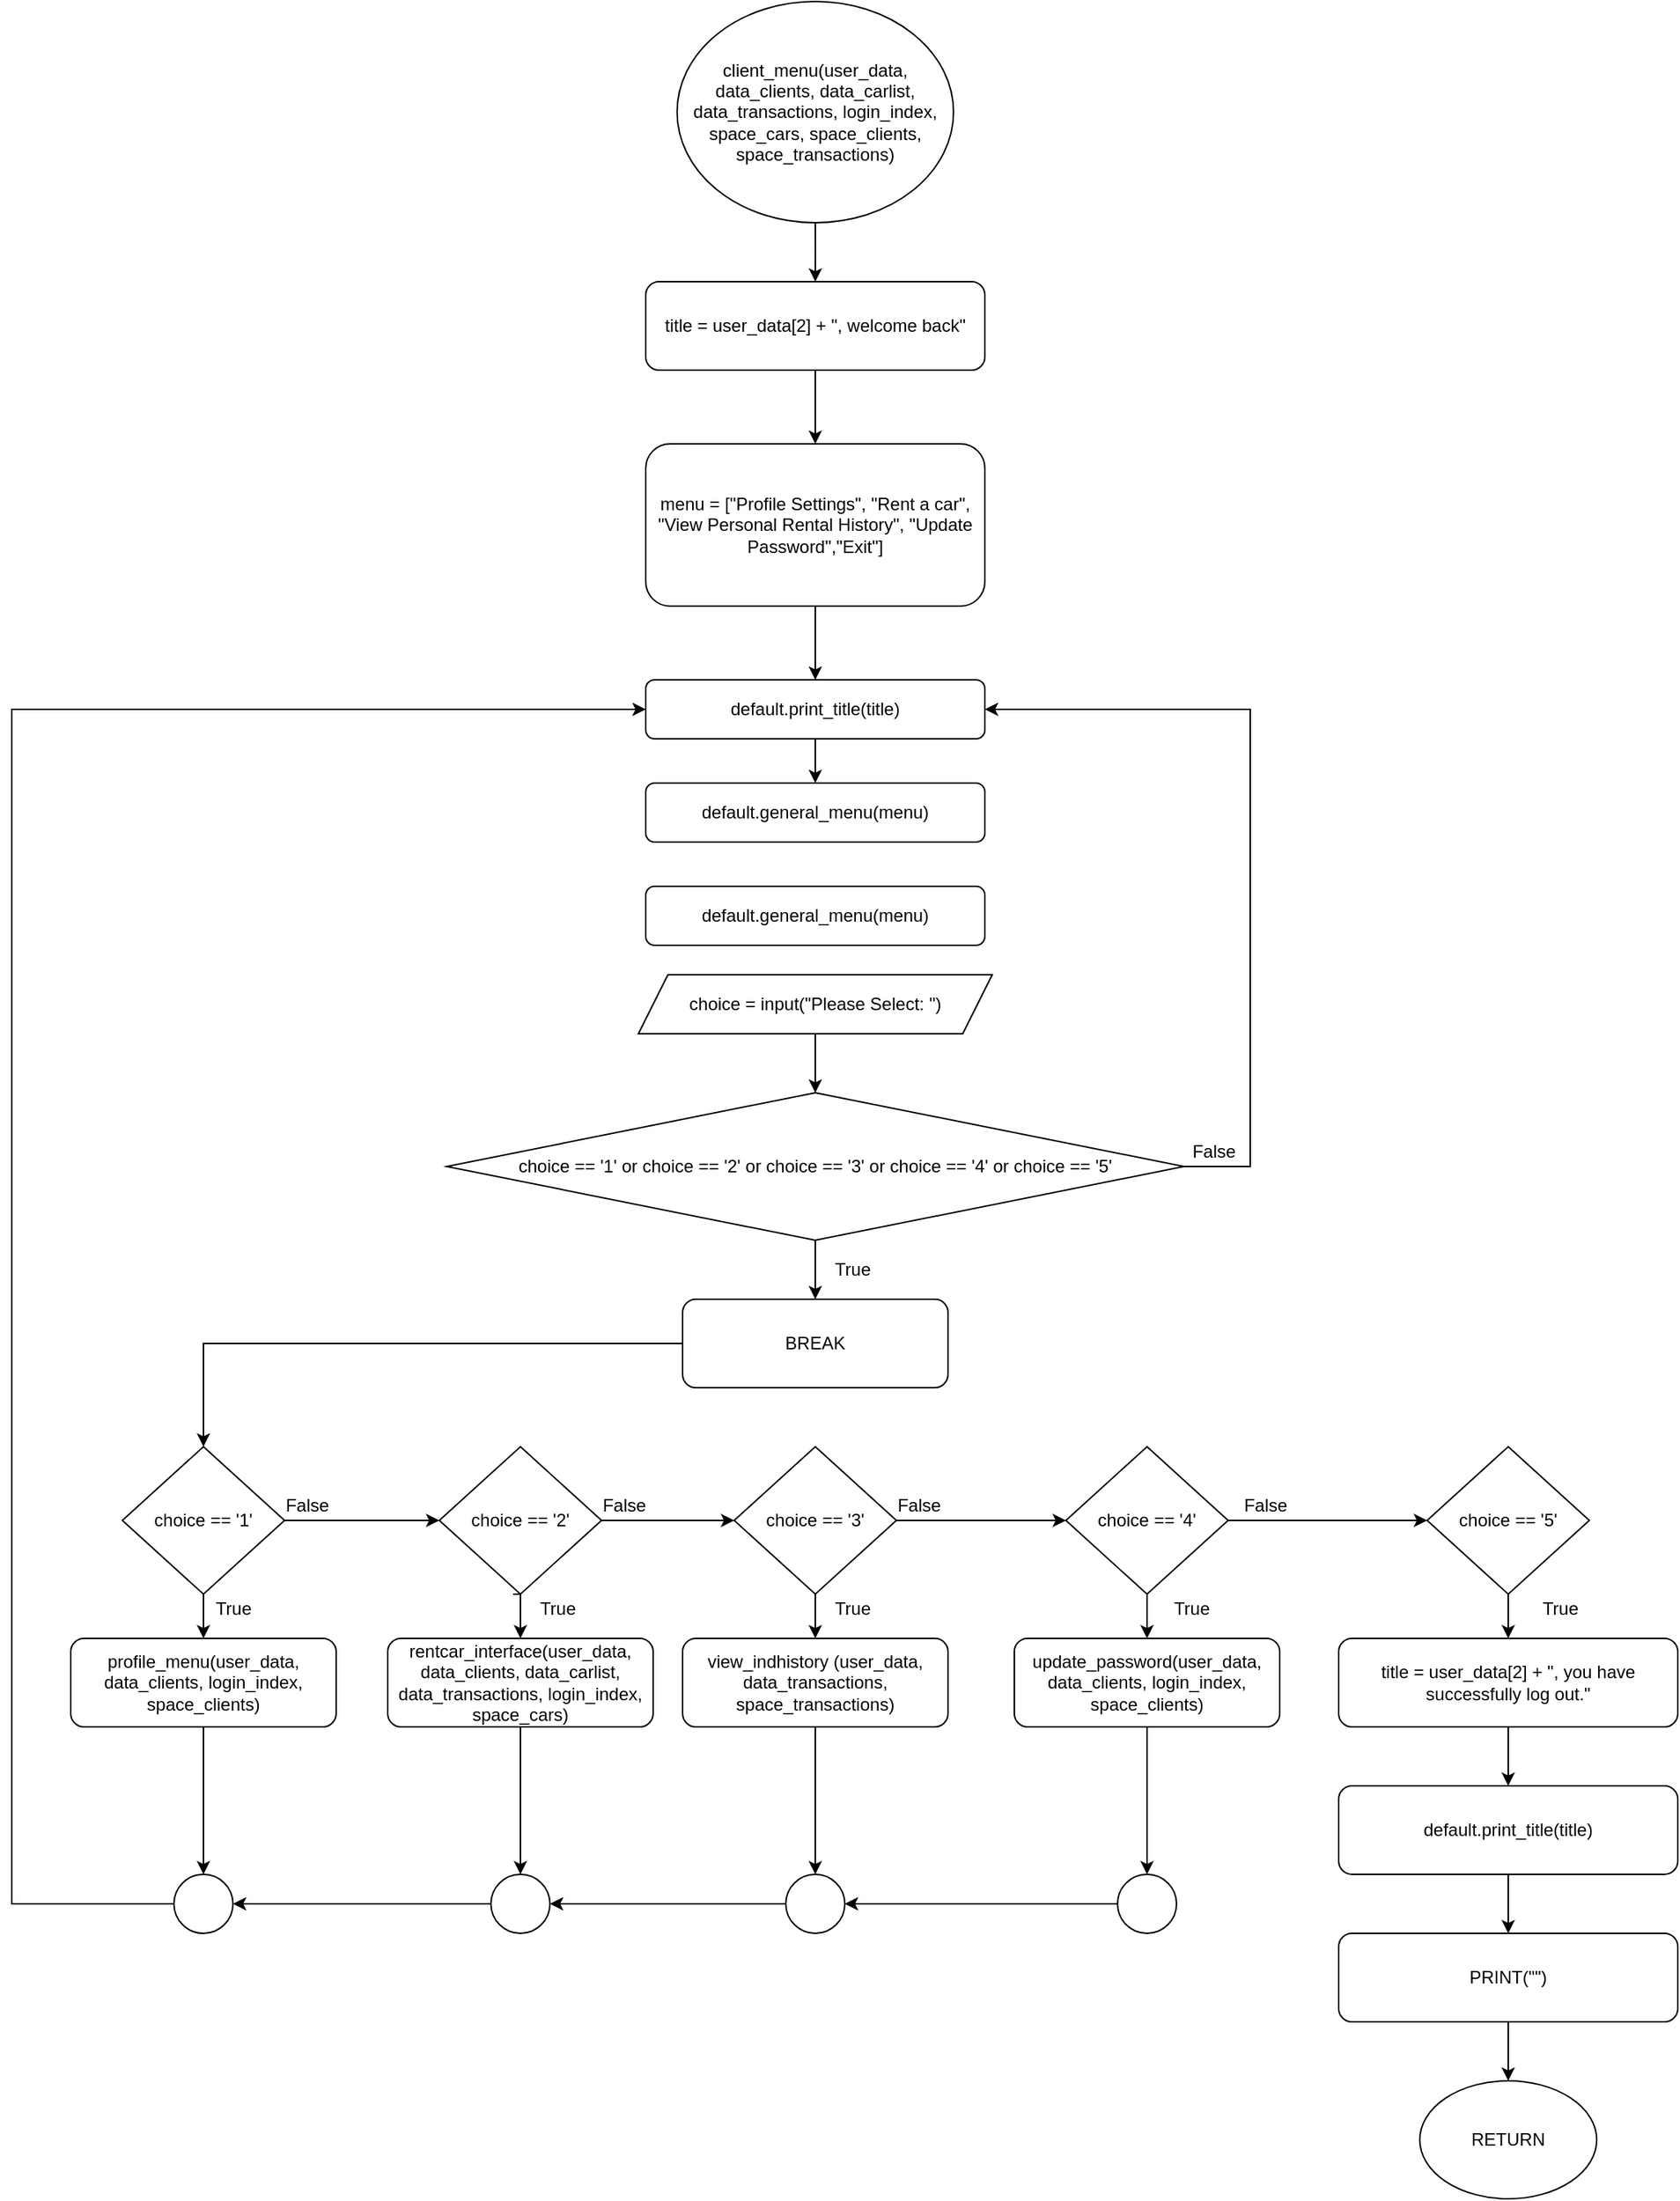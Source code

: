 <mxfile version="14.7.4" type="device"><diagram id="gz4QarqbQyLlZrwyYuSH" name="Page-1"><mxGraphModel dx="1369" dy="809" grid="1" gridSize="10" guides="1" tooltips="1" connect="1" arrows="1" fold="1" page="1" pageScale="1" pageWidth="3300" pageHeight="4681" math="0" shadow="0"><root><mxCell id="0"/><mxCell id="1" parent="0"/><mxCell id="2tX2r3fWJ1Ex_AaG3o2P-10" value="" style="edgeStyle=orthogonalEdgeStyle;rounded=0;orthogonalLoop=1;jettySize=auto;html=1;" edge="1" parent="1" source="0KB5lAkNAPburwyj5mUs-1" target="0KB5lAkNAPburwyj5mUs-2"><mxGeometry relative="1" as="geometry"/></mxCell><mxCell id="0KB5lAkNAPburwyj5mUs-1" value="client_menu(user_data, data_clients, data_carlist, data_transactions, login_index, space_cars, space_clients, space_transactions)" style="ellipse;whiteSpace=wrap;html=1;" parent="1" vertex="1"><mxGeometry x="781.25" y="80" width="187.5" height="150" as="geometry"/></mxCell><mxCell id="2tX2r3fWJ1Ex_AaG3o2P-11" value="" style="edgeStyle=orthogonalEdgeStyle;rounded=0;orthogonalLoop=1;jettySize=auto;html=1;" edge="1" parent="1" source="0KB5lAkNAPburwyj5mUs-2" target="0KB5lAkNAPburwyj5mUs-3"><mxGeometry relative="1" as="geometry"/></mxCell><mxCell id="0KB5lAkNAPburwyj5mUs-2" value="title = user_data[2] + &quot;, welcome back&quot;" style="rounded=1;whiteSpace=wrap;html=1;" parent="1" vertex="1"><mxGeometry x="760" y="270" width="230" height="60" as="geometry"/></mxCell><mxCell id="h15Hhl28LzWk26JGnIV6-5" value="" style="edgeStyle=orthogonalEdgeStyle;rounded=0;orthogonalLoop=1;jettySize=auto;html=1;" edge="1" parent="1" source="0KB5lAkNAPburwyj5mUs-3" target="h15Hhl28LzWk26JGnIV6-2"><mxGeometry relative="1" as="geometry"/></mxCell><mxCell id="0KB5lAkNAPburwyj5mUs-3" value="menu = [&quot;Profile Settings&quot;, &quot;Rent a car&quot;, &quot;View Personal Rental History&quot;, &quot;Update Password&quot;,&quot;Exit&quot;]" style="rounded=1;whiteSpace=wrap;html=1;" parent="1" vertex="1"><mxGeometry x="760" y="380" width="230" height="110" as="geometry"/></mxCell><mxCell id="2tX2r3fWJ1Ex_AaG3o2P-22" value="" style="edgeStyle=orthogonalEdgeStyle;rounded=0;orthogonalLoop=1;jettySize=auto;html=1;" edge="1" parent="1" source="0KB5lAkNAPburwyj5mUs-4" target="0KB5lAkNAPburwyj5mUs-5"><mxGeometry relative="1" as="geometry"/></mxCell><mxCell id="0KB5lAkNAPburwyj5mUs-4" value="choice == '5'" style="rhombus;whiteSpace=wrap;html=1;" parent="1" vertex="1"><mxGeometry x="1290" y="1060" width="110" height="100" as="geometry"/></mxCell><mxCell id="2tX2r3fWJ1Ex_AaG3o2P-23" value="" style="edgeStyle=orthogonalEdgeStyle;rounded=0;orthogonalLoop=1;jettySize=auto;html=1;" edge="1" parent="1" source="0KB5lAkNAPburwyj5mUs-5" target="K5e5D3taWrWDtkJDI0Ug-1"><mxGeometry relative="1" as="geometry"/></mxCell><mxCell id="0KB5lAkNAPburwyj5mUs-5" value="title = user_data[2] + &quot;, you have successfully log out.&quot;" style="rounded=1;whiteSpace=wrap;html=1;" parent="1" vertex="1"><mxGeometry x="1230" y="1190" width="230" height="60" as="geometry"/></mxCell><mxCell id="2tX2r3fWJ1Ex_AaG3o2P-24" value="" style="edgeStyle=orthogonalEdgeStyle;rounded=0;orthogonalLoop=1;jettySize=auto;html=1;" edge="1" parent="1" source="K5e5D3taWrWDtkJDI0Ug-1" target="K5e5D3taWrWDtkJDI0Ug-2"><mxGeometry relative="1" as="geometry"/></mxCell><mxCell id="K5e5D3taWrWDtkJDI0Ug-1" value="default.print_title(title)" style="rounded=1;whiteSpace=wrap;html=1;" parent="1" vertex="1"><mxGeometry x="1230" y="1290" width="230" height="60" as="geometry"/></mxCell><mxCell id="2tX2r3fWJ1Ex_AaG3o2P-25" value="" style="edgeStyle=orthogonalEdgeStyle;rounded=0;orthogonalLoop=1;jettySize=auto;html=1;" edge="1" parent="1" source="K5e5D3taWrWDtkJDI0Ug-2" target="K5e5D3taWrWDtkJDI0Ug-3"><mxGeometry relative="1" as="geometry"/></mxCell><mxCell id="K5e5D3taWrWDtkJDI0Ug-2" value="PRINT(&quot;&quot;)" style="rounded=1;whiteSpace=wrap;html=1;" parent="1" vertex="1"><mxGeometry x="1230" y="1390" width="230" height="60" as="geometry"/></mxCell><mxCell id="K5e5D3taWrWDtkJDI0Ug-3" value="RETURN" style="ellipse;whiteSpace=wrap;html=1;" parent="1" vertex="1"><mxGeometry x="1285" y="1490" width="120" height="80" as="geometry"/></mxCell><mxCell id="2tX2r3fWJ1Ex_AaG3o2P-18" style="edgeStyle=orthogonalEdgeStyle;rounded=0;orthogonalLoop=1;jettySize=auto;html=1;exitX=0.5;exitY=1;exitDx=0;exitDy=0;entryX=0.5;entryY=0;entryDx=0;entryDy=0;" edge="1" parent="1" source="K5e5D3taWrWDtkJDI0Ug-4" target="K5e5D3taWrWDtkJDI0Ug-9"><mxGeometry relative="1" as="geometry"/></mxCell><mxCell id="h15Hhl28LzWk26JGnIV6-11" value="" style="edgeStyle=orthogonalEdgeStyle;rounded=0;orthogonalLoop=1;jettySize=auto;html=1;" edge="1" parent="1" source="K5e5D3taWrWDtkJDI0Ug-4" target="K5e5D3taWrWDtkJDI0Ug-5"><mxGeometry relative="1" as="geometry"/></mxCell><mxCell id="K5e5D3taWrWDtkJDI0Ug-4" value="choice == '1'" style="rhombus;whiteSpace=wrap;html=1;" parent="1" vertex="1"><mxGeometry x="405" y="1060" width="110" height="100" as="geometry"/></mxCell><mxCell id="2tX2r3fWJ1Ex_AaG3o2P-19" style="edgeStyle=orthogonalEdgeStyle;rounded=0;orthogonalLoop=1;jettySize=auto;html=1;exitX=0.5;exitY=1;exitDx=0;exitDy=0;entryX=0.5;entryY=0;entryDx=0;entryDy=0;" edge="1" parent="1"><mxGeometry relative="1" as="geometry"><mxPoint x="670.0" y="1160" as="sourcePoint"/><mxPoint x="675.0" y="1190" as="targetPoint"/></mxGeometry></mxCell><mxCell id="h15Hhl28LzWk26JGnIV6-12" value="" style="edgeStyle=orthogonalEdgeStyle;rounded=0;orthogonalLoop=1;jettySize=auto;html=1;" edge="1" parent="1" source="K5e5D3taWrWDtkJDI0Ug-5" target="K5e5D3taWrWDtkJDI0Ug-6"><mxGeometry relative="1" as="geometry"/></mxCell><mxCell id="K5e5D3taWrWDtkJDI0Ug-5" value="choice == '2'" style="rhombus;whiteSpace=wrap;html=1;" parent="1" vertex="1"><mxGeometry x="620" y="1060" width="110" height="100" as="geometry"/></mxCell><mxCell id="2tX2r3fWJ1Ex_AaG3o2P-20" value="" style="edgeStyle=orthogonalEdgeStyle;rounded=0;orthogonalLoop=1;jettySize=auto;html=1;" edge="1" parent="1" source="K5e5D3taWrWDtkJDI0Ug-6" target="2tX2r3fWJ1Ex_AaG3o2P-5"><mxGeometry relative="1" as="geometry"/></mxCell><mxCell id="h15Hhl28LzWk26JGnIV6-13" value="" style="edgeStyle=orthogonalEdgeStyle;rounded=0;orthogonalLoop=1;jettySize=auto;html=1;" edge="1" parent="1" source="K5e5D3taWrWDtkJDI0Ug-6" target="K5e5D3taWrWDtkJDI0Ug-7"><mxGeometry relative="1" as="geometry"/></mxCell><mxCell id="K5e5D3taWrWDtkJDI0Ug-6" value="choice == '3'" style="rhombus;whiteSpace=wrap;html=1;" parent="1" vertex="1"><mxGeometry x="820" y="1060" width="110" height="100" as="geometry"/></mxCell><mxCell id="2tX2r3fWJ1Ex_AaG3o2P-21" value="" style="edgeStyle=orthogonalEdgeStyle;rounded=0;orthogonalLoop=1;jettySize=auto;html=1;" edge="1" parent="1" source="K5e5D3taWrWDtkJDI0Ug-7" target="2tX2r3fWJ1Ex_AaG3o2P-6"><mxGeometry relative="1" as="geometry"/></mxCell><mxCell id="h15Hhl28LzWk26JGnIV6-14" value="" style="edgeStyle=orthogonalEdgeStyle;rounded=0;orthogonalLoop=1;jettySize=auto;html=1;" edge="1" parent="1" source="K5e5D3taWrWDtkJDI0Ug-7" target="0KB5lAkNAPburwyj5mUs-4"><mxGeometry relative="1" as="geometry"/></mxCell><mxCell id="K5e5D3taWrWDtkJDI0Ug-7" value="choice == '4'" style="rhombus;whiteSpace=wrap;html=1;" parent="1" vertex="1"><mxGeometry x="1045" y="1060" width="110" height="100" as="geometry"/></mxCell><mxCell id="2tX2r3fWJ1Ex_AaG3o2P-12" value="" style="edgeStyle=orthogonalEdgeStyle;rounded=0;orthogonalLoop=1;jettySize=auto;html=1;" edge="1" parent="1" source="K5e5D3taWrWDtkJDI0Ug-8" target="2tX2r3fWJ1Ex_AaG3o2P-9"><mxGeometry relative="1" as="geometry"/></mxCell><mxCell id="h15Hhl28LzWk26JGnIV6-10" style="edgeStyle=orthogonalEdgeStyle;rounded=0;orthogonalLoop=1;jettySize=auto;html=1;entryX=1;entryY=0.5;entryDx=0;entryDy=0;" edge="1" parent="1" source="K5e5D3taWrWDtkJDI0Ug-8" target="h15Hhl28LzWk26JGnIV6-2"><mxGeometry relative="1" as="geometry"><Array as="points"><mxPoint x="1170" y="870"/><mxPoint x="1170" y="560"/></Array></mxGeometry></mxCell><mxCell id="K5e5D3taWrWDtkJDI0Ug-8" value="choice == '1' or choice == '2' or choice == '3' or choice == '4' or choice == '5'" style="rhombus;whiteSpace=wrap;html=1;" parent="1" vertex="1"><mxGeometry x="625" y="820" width="500" height="100" as="geometry"/></mxCell><mxCell id="h15Hhl28LzWk26JGnIV6-24" style="edgeStyle=orthogonalEdgeStyle;rounded=0;orthogonalLoop=1;jettySize=auto;html=1;entryX=0.5;entryY=0;entryDx=0;entryDy=0;startArrow=none;startFill=0;endArrow=classic;endFill=1;" edge="1" parent="1" source="K5e5D3taWrWDtkJDI0Ug-9" target="h15Hhl28LzWk26JGnIV6-20"><mxGeometry relative="1" as="geometry"/></mxCell><mxCell id="K5e5D3taWrWDtkJDI0Ug-9" value="profile_menu(user_data, data_clients, login_index, space_clients)" style="rounded=1;whiteSpace=wrap;html=1;" parent="1" vertex="1"><mxGeometry x="370" y="1190" width="180" height="60" as="geometry"/></mxCell><mxCell id="h15Hhl28LzWk26JGnIV6-25" value="" style="edgeStyle=orthogonalEdgeStyle;rounded=0;orthogonalLoop=1;jettySize=auto;html=1;startArrow=none;startFill=0;endArrow=classic;endFill=1;" edge="1" parent="1" source="2tX2r3fWJ1Ex_AaG3o2P-3" target="h15Hhl28LzWk26JGnIV6-21"><mxGeometry relative="1" as="geometry"/></mxCell><mxCell id="2tX2r3fWJ1Ex_AaG3o2P-3" value="rentcar_interface(user_data, data_clients, data_carlist, data_transactions, login_index, space_cars)" style="rounded=1;whiteSpace=wrap;html=1;" vertex="1" parent="1"><mxGeometry x="585" y="1190" width="180" height="60" as="geometry"/></mxCell><mxCell id="h15Hhl28LzWk26JGnIV6-26" value="" style="edgeStyle=orthogonalEdgeStyle;rounded=0;orthogonalLoop=1;jettySize=auto;html=1;startArrow=none;startFill=0;endArrow=classic;endFill=1;" edge="1" parent="1" source="2tX2r3fWJ1Ex_AaG3o2P-5" target="h15Hhl28LzWk26JGnIV6-22"><mxGeometry relative="1" as="geometry"/></mxCell><mxCell id="2tX2r3fWJ1Ex_AaG3o2P-5" value="&lt;div&gt;&lt;span&gt;view_indhistory (user_data, data_transactions, space_transactions)&lt;/span&gt;&lt;/div&gt;" style="rounded=1;whiteSpace=wrap;html=1;align=center;" vertex="1" parent="1"><mxGeometry x="785" y="1190" width="180" height="60" as="geometry"/></mxCell><mxCell id="h15Hhl28LzWk26JGnIV6-27" value="" style="edgeStyle=orthogonalEdgeStyle;rounded=0;orthogonalLoop=1;jettySize=auto;html=1;startArrow=none;startFill=0;endArrow=classic;endFill=1;" edge="1" parent="1" source="2tX2r3fWJ1Ex_AaG3o2P-6" target="h15Hhl28LzWk26JGnIV6-23"><mxGeometry relative="1" as="geometry"/></mxCell><mxCell id="2tX2r3fWJ1Ex_AaG3o2P-6" value="update_password(user_data, data_clients, login_index, space_clients)" style="rounded=1;whiteSpace=wrap;html=1;" vertex="1" parent="1"><mxGeometry x="1010" y="1190" width="180" height="60" as="geometry"/></mxCell><mxCell id="2tX2r3fWJ1Ex_AaG3o2P-15" style="edgeStyle=orthogonalEdgeStyle;rounded=0;orthogonalLoop=1;jettySize=auto;html=1;exitX=0;exitY=0.5;exitDx=0;exitDy=0;" edge="1" parent="1" source="2tX2r3fWJ1Ex_AaG3o2P-9" target="K5e5D3taWrWDtkJDI0Ug-4"><mxGeometry relative="1" as="geometry"/></mxCell><mxCell id="2tX2r3fWJ1Ex_AaG3o2P-9" value="BREAK" style="rounded=1;whiteSpace=wrap;html=1;" vertex="1" parent="1"><mxGeometry x="785" y="960" width="180" height="60" as="geometry"/></mxCell><mxCell id="h15Hhl28LzWk26JGnIV6-6" value="" style="edgeStyle=orthogonalEdgeStyle;rounded=0;orthogonalLoop=1;jettySize=auto;html=1;" edge="1" parent="1" source="h15Hhl28LzWk26JGnIV6-2" target="h15Hhl28LzWk26JGnIV6-3"><mxGeometry relative="1" as="geometry"/></mxCell><mxCell id="h15Hhl28LzWk26JGnIV6-2" value="default.print_title(title)" style="rounded=1;whiteSpace=wrap;html=1;" vertex="1" parent="1"><mxGeometry x="760" y="540" width="230" height="40" as="geometry"/></mxCell><mxCell id="h15Hhl28LzWk26JGnIV6-3" value="default.general_menu(menu)" style="rounded=1;whiteSpace=wrap;html=1;" vertex="1" parent="1"><mxGeometry x="760" y="610" width="230" height="40" as="geometry"/></mxCell><mxCell id="h15Hhl28LzWk26JGnIV6-34" style="edgeStyle=orthogonalEdgeStyle;rounded=0;orthogonalLoop=1;jettySize=auto;html=1;entryX=0;entryY=0.5;entryDx=0;entryDy=0;startArrow=none;startFill=0;endArrow=classic;endFill=1;" edge="1" parent="1" source="h15Hhl28LzWk26JGnIV6-20" target="h15Hhl28LzWk26JGnIV6-2"><mxGeometry relative="1" as="geometry"><Array as="points"><mxPoint x="330" y="1370"/><mxPoint x="330" y="560"/></Array></mxGeometry></mxCell><mxCell id="h15Hhl28LzWk26JGnIV6-20" value="" style="ellipse;whiteSpace=wrap;html=1;aspect=fixed;" vertex="1" parent="1"><mxGeometry x="440" y="1350" width="40" height="40" as="geometry"/></mxCell><mxCell id="h15Hhl28LzWk26JGnIV6-33" value="" style="edgeStyle=orthogonalEdgeStyle;rounded=0;orthogonalLoop=1;jettySize=auto;html=1;startArrow=none;startFill=0;endArrow=classic;endFill=1;entryX=1;entryY=0.5;entryDx=0;entryDy=0;" edge="1" parent="1" source="h15Hhl28LzWk26JGnIV6-21" target="h15Hhl28LzWk26JGnIV6-20"><mxGeometry relative="1" as="geometry"><mxPoint x="575" y="1370" as="targetPoint"/><Array as="points"/></mxGeometry></mxCell><mxCell id="h15Hhl28LzWk26JGnIV6-21" value="" style="ellipse;whiteSpace=wrap;html=1;aspect=fixed;" vertex="1" parent="1"><mxGeometry x="655" y="1350" width="40" height="40" as="geometry"/></mxCell><mxCell id="h15Hhl28LzWk26JGnIV6-31" style="edgeStyle=orthogonalEdgeStyle;rounded=0;orthogonalLoop=1;jettySize=auto;html=1;entryX=1;entryY=0.5;entryDx=0;entryDy=0;startArrow=none;startFill=0;endArrow=classic;endFill=1;" edge="1" parent="1" source="h15Hhl28LzWk26JGnIV6-22" target="h15Hhl28LzWk26JGnIV6-21"><mxGeometry relative="1" as="geometry"/></mxCell><mxCell id="h15Hhl28LzWk26JGnIV6-22" value="" style="ellipse;whiteSpace=wrap;html=1;aspect=fixed;" vertex="1" parent="1"><mxGeometry x="855" y="1350" width="40" height="40" as="geometry"/></mxCell><mxCell id="h15Hhl28LzWk26JGnIV6-30" style="edgeStyle=orthogonalEdgeStyle;rounded=0;orthogonalLoop=1;jettySize=auto;html=1;entryX=1;entryY=0.5;entryDx=0;entryDy=0;startArrow=none;startFill=0;endArrow=classic;endFill=1;" edge="1" parent="1" source="h15Hhl28LzWk26JGnIV6-23" target="h15Hhl28LzWk26JGnIV6-22"><mxGeometry relative="1" as="geometry"/></mxCell><mxCell id="h15Hhl28LzWk26JGnIV6-23" value="" style="ellipse;whiteSpace=wrap;html=1;aspect=fixed;" vertex="1" parent="1"><mxGeometry x="1080" y="1350" width="40" height="40" as="geometry"/></mxCell><mxCell id="h15Hhl28LzWk26JGnIV6-35" value="False" style="text;html=1;align=center;verticalAlign=middle;resizable=0;points=[];autosize=1;strokeColor=none;" vertex="1" parent="1"><mxGeometry x="1125" y="850" width="40" height="20" as="geometry"/></mxCell><mxCell id="h15Hhl28LzWk26JGnIV6-36" value="True" style="text;html=1;align=center;verticalAlign=middle;resizable=0;points=[];autosize=1;strokeColor=none;" vertex="1" parent="1"><mxGeometry x="880" y="930" width="40" height="20" as="geometry"/></mxCell><mxCell id="h15Hhl28LzWk26JGnIV6-37" value="True" style="text;html=1;align=center;verticalAlign=middle;resizable=0;points=[];autosize=1;strokeColor=none;" vertex="1" parent="1"><mxGeometry x="460" y="1160" width="40" height="20" as="geometry"/></mxCell><mxCell id="h15Hhl28LzWk26JGnIV6-38" value="True" style="text;html=1;align=center;verticalAlign=middle;resizable=0;points=[];autosize=1;strokeColor=none;" vertex="1" parent="1"><mxGeometry x="680" y="1160" width="40" height="20" as="geometry"/></mxCell><mxCell id="h15Hhl28LzWk26JGnIV6-39" value="True" style="text;html=1;align=center;verticalAlign=middle;resizable=0;points=[];autosize=1;strokeColor=none;" vertex="1" parent="1"><mxGeometry x="880" y="1160" width="40" height="20" as="geometry"/></mxCell><mxCell id="h15Hhl28LzWk26JGnIV6-40" value="True" style="text;html=1;align=center;verticalAlign=middle;resizable=0;points=[];autosize=1;strokeColor=none;" vertex="1" parent="1"><mxGeometry x="1110" y="1160" width="40" height="20" as="geometry"/></mxCell><mxCell id="h15Hhl28LzWk26JGnIV6-41" value="True" style="text;html=1;align=center;verticalAlign=middle;resizable=0;points=[];autosize=1;strokeColor=none;" vertex="1" parent="1"><mxGeometry x="1360" y="1160" width="40" height="20" as="geometry"/></mxCell><mxCell id="h15Hhl28LzWk26JGnIV6-42" value="False" style="text;html=1;align=center;verticalAlign=middle;resizable=0;points=[];autosize=1;strokeColor=none;" vertex="1" parent="1"><mxGeometry x="510" y="1090" width="40" height="20" as="geometry"/></mxCell><mxCell id="h15Hhl28LzWk26JGnIV6-43" value="False" style="text;html=1;align=center;verticalAlign=middle;resizable=0;points=[];autosize=1;strokeColor=none;" vertex="1" parent="1"><mxGeometry x="725" y="1090" width="40" height="20" as="geometry"/></mxCell><mxCell id="h15Hhl28LzWk26JGnIV6-44" value="False" style="text;html=1;align=center;verticalAlign=middle;resizable=0;points=[];autosize=1;strokeColor=none;" vertex="1" parent="1"><mxGeometry x="925" y="1090" width="40" height="20" as="geometry"/></mxCell><mxCell id="h15Hhl28LzWk26JGnIV6-45" value="False" style="text;html=1;align=center;verticalAlign=middle;resizable=0;points=[];autosize=1;strokeColor=none;" vertex="1" parent="1"><mxGeometry x="1160" y="1090" width="40" height="20" as="geometry"/></mxCell><mxCell id="waqB5fCVUn7LWDH6cR-D-3" value="" style="edgeStyle=orthogonalEdgeStyle;rounded=0;orthogonalLoop=1;jettySize=auto;html=1;startArrow=none;startFill=0;endArrow=classic;endFill=1;" edge="1" parent="1" source="waqB5fCVUn7LWDH6cR-D-1" target="K5e5D3taWrWDtkJDI0Ug-8"><mxGeometry relative="1" as="geometry"/></mxCell><mxCell id="waqB5fCVUn7LWDH6cR-D-1" value="choice = input(&quot;Please Select: &quot;)" style="shape=parallelogram;perimeter=parallelogramPerimeter;whiteSpace=wrap;html=1;fixedSize=1;" vertex="1" parent="1"><mxGeometry x="755" y="740" width="240" height="40" as="geometry"/></mxCell><mxCell id="waqB5fCVUn7LWDH6cR-D-4" value="default.general_menu(menu)" style="rounded=1;whiteSpace=wrap;html=1;" vertex="1" parent="1"><mxGeometry x="760" y="680" width="230" height="40" as="geometry"/></mxCell></root></mxGraphModel></diagram></mxfile>